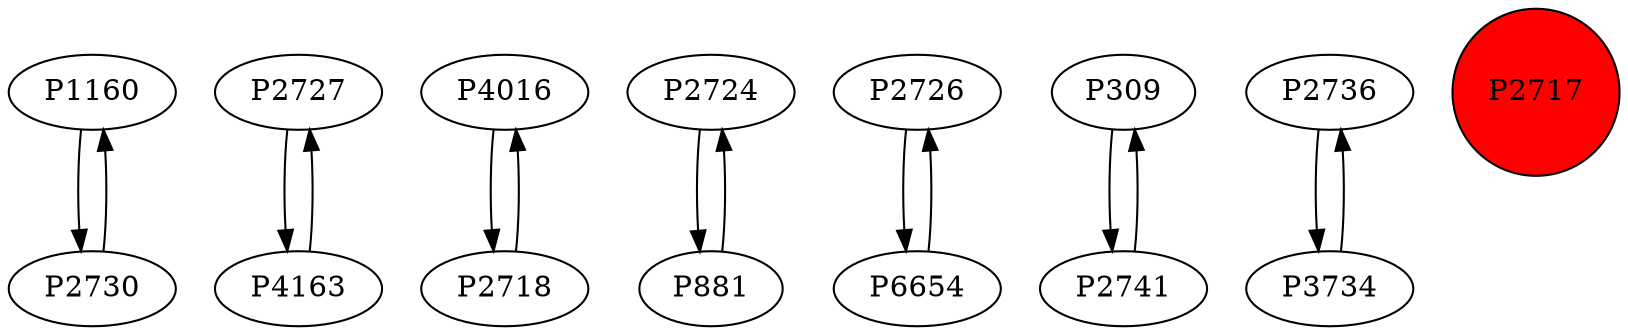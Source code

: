 digraph {
	P1160 -> P2730
	P2727 -> P4163
	P4016 -> P2718
	P4163 -> P2727
	P2724 -> P881
	P2730 -> P1160
	P2718 -> P4016
	P2726 -> P6654
	P6654 -> P2726
	P309 -> P2741
	P2736 -> P3734
	P881 -> P2724
	P3734 -> P2736
	P2741 -> P309
	P2717 [shape=circle]
	P2717 [style=filled]
	P2717 [fillcolor=red]
}